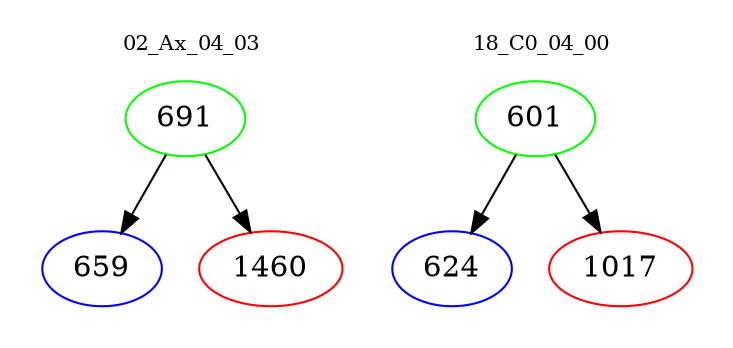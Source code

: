 digraph{
subgraph cluster_0 {
color = white
label = "02_Ax_04_03";
fontsize=10;
T0_691 [label="691", color="green"]
T0_691 -> T0_659 [color="black"]
T0_659 [label="659", color="blue"]
T0_691 -> T0_1460 [color="black"]
T0_1460 [label="1460", color="red"]
}
subgraph cluster_1 {
color = white
label = "18_C0_04_00";
fontsize=10;
T1_601 [label="601", color="green"]
T1_601 -> T1_624 [color="black"]
T1_624 [label="624", color="blue"]
T1_601 -> T1_1017 [color="black"]
T1_1017 [label="1017", color="red"]
}
}
